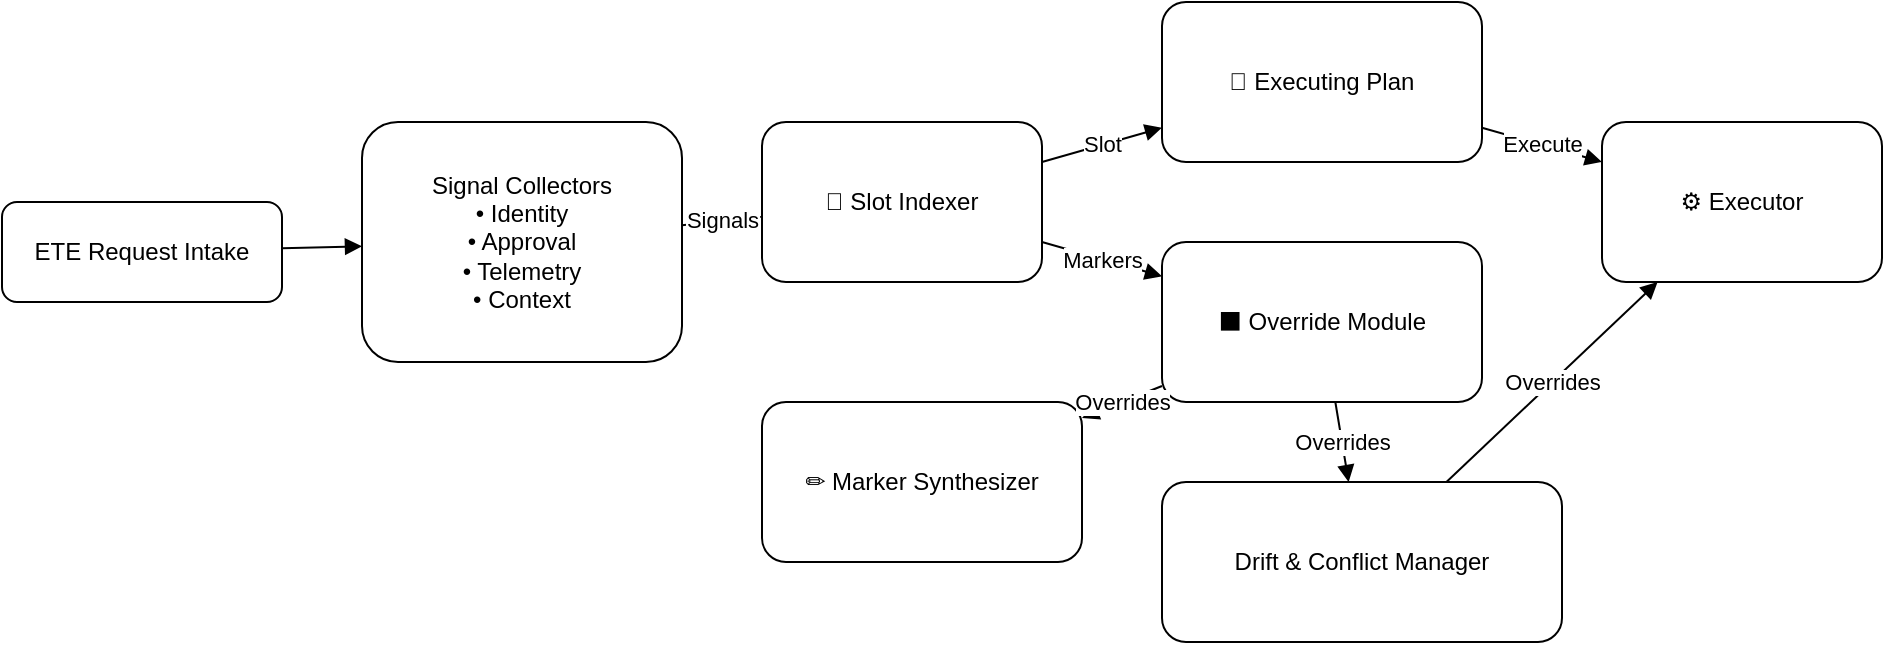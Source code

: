 <mxfile>
  <diagram id="flow2" name="Page-1">
    <mxGraphModel dx="1000" dy="800" grid="1" gridSize="10" guides="1" tooltips="1" connect="1" arrows="1" fold="1" page="1" pageScale="1" pageWidth="827" pageHeight="1169" math="0" shadow="0">
      <root>
        <mxCell id="0"/>
        <mxCell id="1" parent="0"/>

        <!-- ETE Request Intake -->
        <mxCell id="2" value="ETE Request Intake" style="rounded=1;whiteSpace=wrap;html=1;fillColor=#ffffff;strokeColor=#000000;" vertex="1" parent="1">
          <mxGeometry x="20" y="180" width="140" height="50" as="geometry"/>
        </mxCell>

        <!-- Signal Collectors -->
        <mxCell id="3" value="Signal Collectors&#xa;• Identity&#xa;• Approval&#xa;• Telemetry&#xa;• Context" style="rounded=1;whiteSpace=wrap;html=1;fillColor=#ffffff;strokeColor=#000000;" vertex="1" parent="1">
          <mxGeometry x="200" y="140" width="160" height="120" as="geometry"/>
        </mxCell>

        <!-- Slot Indexer -->
        <mxCell id="4" value="&#128221; Slot Indexer" style="rounded=1;whiteSpace=wrap;html=1;fillColor=#ffffff;strokeColor=#000000;" vertex="1" parent="1">
          <mxGeometry x="400" y="140" width="140" height="80" as="geometry"/>
        </mxCell>

        <!-- Executing Plan -->
        <mxCell id="5" value="&#128221; Executing Plan" style="rounded=1;whiteSpace=wrap;html=1;fillColor=#ffffff;strokeColor=#000000;" vertex="1" parent="1">
          <mxGeometry x="600" y="80" width="160" height="80" as="geometry"/>
        </mxCell>

        <!-- Override Module -->
        <mxCell id="6" value="&#11035; Override Module" style="rounded=1;whiteSpace=wrap;html=1;fillColor=#ffffff;strokeColor=#000000;" vertex="1" parent="1">
          <mxGeometry x="600" y="200" width="160" height="80" as="geometry"/>
        </mxCell>

        <!-- Marker Synthesizer -->
        <mxCell id="7" value="✏ Marker Synthesizer" style="rounded=1;whiteSpace=wrap;html=1;fillColor=#ffffff;strokeColor=#000000;" vertex="1" parent="1">
          <mxGeometry x="400" y="280" width="160" height="80" as="geometry"/>
        </mxCell>

        <!-- Drift & Conflict Manager -->
        <mxCell id="8" value="Drift &amp; Conflict Manager" style="rounded=1;whiteSpace=wrap;html=1;fillColor=#ffffff;strokeColor=#000000;" vertex="1" parent="1">
          <mxGeometry x="600" y="320" width="200" height="80" as="geometry"/>
        </mxCell>

        <!-- Executor -->
        <mxCell id="9" value="⚙ Executor" style="rounded=1;whiteSpace=wrap;html=1;fillColor=#ffffff;strokeColor=#000000;" vertex="1" parent="1">
          <mxGeometry x="820" y="140" width="140" height="80" as="geometry"/>
        </mxCell>

        <!-- Connectors -->
        <mxCell id="10" value="" style="endArrow=block;html=1;" edge="1" parent="1" source="2" target="3">
          <mxGeometry relative="1" as="geometry"/>
        </mxCell>

        <mxCell id="11" value="Signals" style="endArrow=block;html=1;" edge="1" parent="1" source="3" target="4">
          <mxGeometry relative="1" as="geometry"/>
        </mxCell>

        <mxCell id="12" value="Slot" style="endArrow=block;html=1;" edge="1" parent="1" source="4" target="5">
          <mxGeometry relative="1" as="geometry"/>
        </mxCell>

        <mxCell id="13" value="Markers" style="endArrow=block;html=1;" edge="1" parent="1" source="4" target="6">
          <mxGeometry relative="1" as="geometry"/>
        </mxCell>

        <mxCell id="14" value="Execute" style="endArrow=block;html=1;" edge="1" parent="1" source="5" target="9">
          <mxGeometry relative="1" as="geometry"/>
        </mxCell>

        <mxCell id="15" value="Overrides" style="endArrow=block;html=1;" edge="1" parent="1" source="6" target="7">
          <mxGeometry relative="1" as="geometry"/>
        </mxCell>

        <mxCell id="16" value="Overrides" style="endArrow=block;html=1;" edge="1" parent="1" source="6" target="8">
          <mxGeometry relative="1" as="geometry"/>
        </mxCell>

        <mxCell id="17" value="Overrides" style="endArrow=block;html=1;" edge="1" parent="1" source="8" target="9">
          <mxGeometry relative="1" as="geometry"/>
        </mxCell>

      </root>
    </mxGraphModel>
  </diagram>
</mxfile>